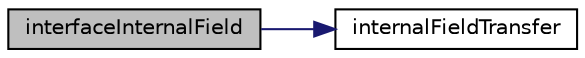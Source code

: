 digraph "interfaceInternalField"
{
  bgcolor="transparent";
  edge [fontname="Helvetica",fontsize="10",labelfontname="Helvetica",labelfontsize="10"];
  node [fontname="Helvetica",fontsize="10",shape=record];
  rankdir="LR";
  Node988 [label="interfaceInternalField",height=0.2,width=0.4,color="black", fillcolor="grey75", style="filled", fontcolor="black"];
  Node988 -> Node989 [color="midnightblue",fontsize="10",style="solid",fontname="Helvetica"];
  Node989 [label="internalFieldTransfer",height=0.2,width=0.4,color="black",URL="$a23629.html#a237c9448fbff6fcefb820f4076a58f26",tooltip="Return neighbour field. "];
}
